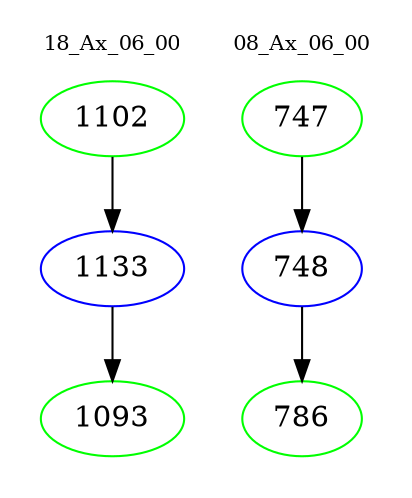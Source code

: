 digraph{
subgraph cluster_0 {
color = white
label = "18_Ax_06_00";
fontsize=10;
T0_1102 [label="1102", color="green"]
T0_1102 -> T0_1133 [color="black"]
T0_1133 [label="1133", color="blue"]
T0_1133 -> T0_1093 [color="black"]
T0_1093 [label="1093", color="green"]
}
subgraph cluster_1 {
color = white
label = "08_Ax_06_00";
fontsize=10;
T1_747 [label="747", color="green"]
T1_747 -> T1_748 [color="black"]
T1_748 [label="748", color="blue"]
T1_748 -> T1_786 [color="black"]
T1_786 [label="786", color="green"]
}
}
